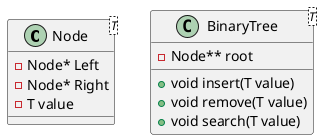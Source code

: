 @startuml
class Node<T>{
-Node* Left
-Node* Right
-T value
}

class BinaryTree<T> {
-Node** root
+void insert(T value)
+void remove(T value)
+void search(T value)
}
@enduml